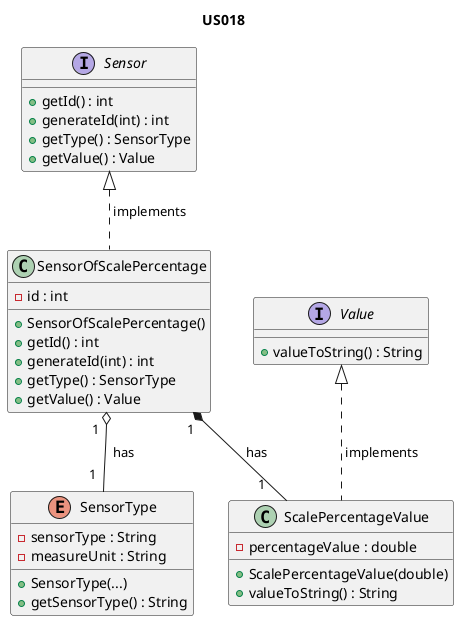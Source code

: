 @startuml

title US018

/'
As Product Owner, I want the system to have a type of sensor that gives the
current value/position in a scale (%).
'/

interface Sensor {
    + getId() : int
    + generateId(int) : int
    + getType() : SensorType
    + getValue() : Value
}

class SensorOfScalePercentage {
    - id : int
    + SensorOfScalePercentage()
    + getId() : int
    + generateId(int) : int
    + getType() : SensorType
    + getValue() : Value
}

interface Value {
    + valueToString() : String
}

class ScalePercentageValue {
    - percentageValue : double
    + ScalePercentageValue(double)
    + valueToString() : String
}

enum SensorType {
    - sensorType : String
    - measureUnit : String
    + SensorType(...)
    + getSensorType() : String
}

Sensor <|.. SensorOfScalePercentage : " implements       "
Value <|.. ScalePercentageValue : " implements"
SensorOfScalePercentage "1  " *-- "1    " ScalePercentageValue :  "  has"
SensorOfScalePercentage "1  " o-- "1  " SensorType :  "  has"

@enduml